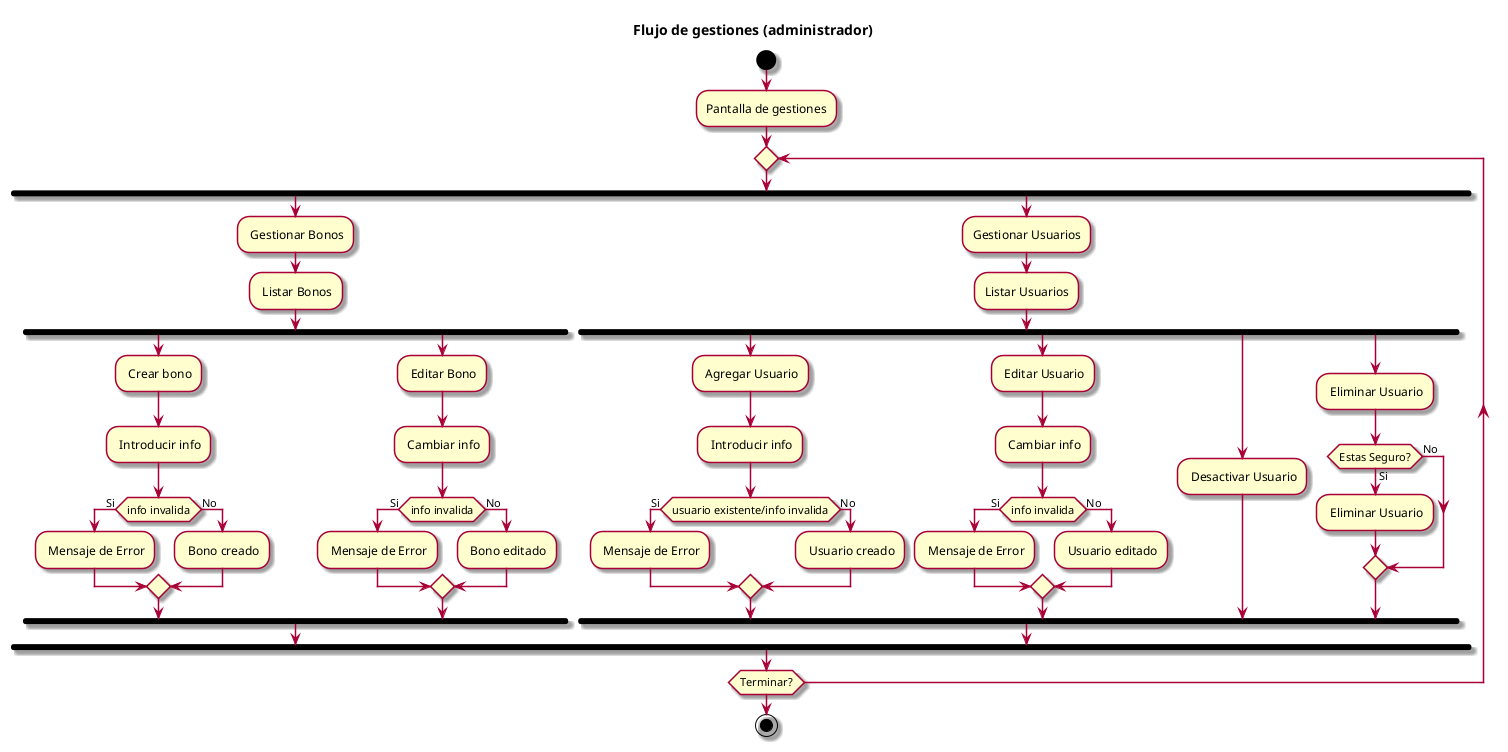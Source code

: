 @startuml Flujo de gestiones (administrador)

skin rose

title Flujo de gestiones (administrador)


start

:Pantalla de gestiones;

repeat
  fork
      : Gestionar Bonos;
      : Listar Bonos;
      fork
          : Crear bono;
          : Introducir info;
          if (info invalida) then (Si)
            : Mensaje de Error;
          else (No)
            : Bono creado;
          end if
        fork again
          : Editar Bono;
          : Cambiar info;
          if (info invalida) then (Si)
            : Mensaje de Error;
          else (No)
            : Bono editado;
          end if
      end fork
    fork again
      :Gestionar Usuarios;
      :Listar Usuarios;
      fork
          : Agregar Usuario;
          : Introducir info;
          if (usuario existente/info invalida) then (Si)
            : Mensaje de Error;
          else (No)
            : Usuario creado;
          end if
        fork again
          : Editar Usuario;
          : Cambiar info;
          if (info invalida) then (Si)
            : Mensaje de Error;
          else (No)
            : Usuario editado;
          end if
        fork again
          : Desactivar Usuario;
        fork again
          : Eliminar Usuario;
          if (Estas Seguro?) then (Si)
            : Eliminar Usuario;
          else (No)
          end if
      end fork
  end fork
repeat while (Terminar?)

stop

@enduml